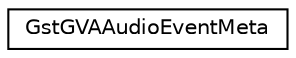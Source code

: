 digraph "Graphical Class Hierarchy"
{
 // LATEX_PDF_SIZE
  edge [fontname="Helvetica",fontsize="10",labelfontname="Helvetica",labelfontsize="10"];
  node [fontname="Helvetica",fontsize="10",shape=record];
  rankdir="LR";
  Node0 [label="GstGVAAudioEventMeta",height=0.2,width=0.4,color="black", fillcolor="white", style="filled",URL="$structGstGVAAudioEventMeta.html",tooltip=" "];
}
